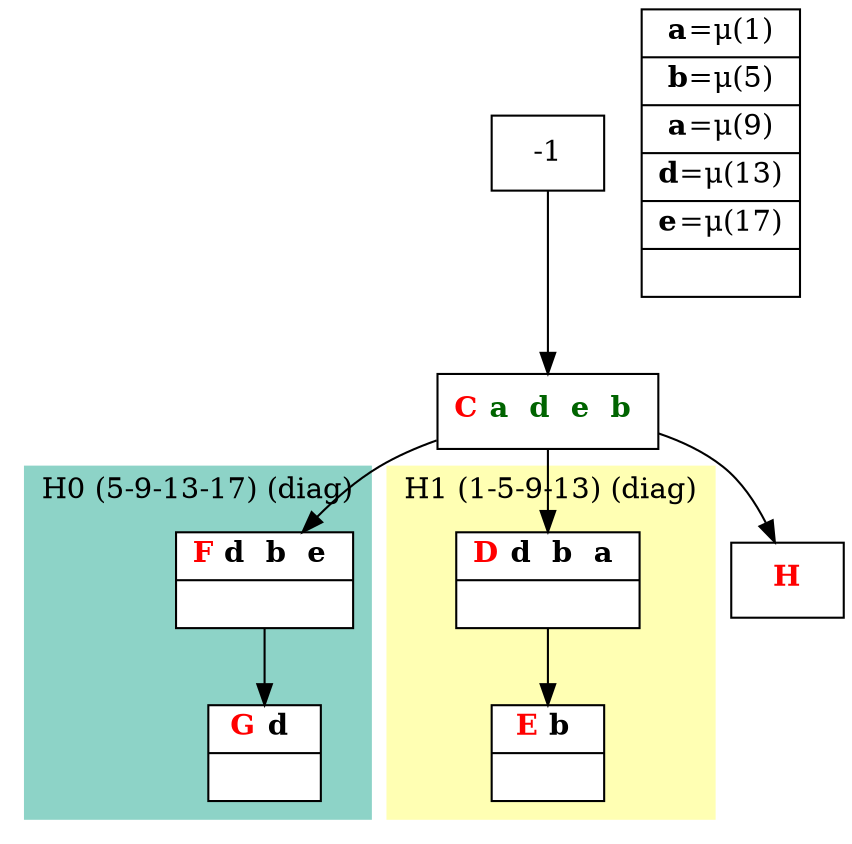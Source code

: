 digraph G {
    node [shape=box];
    subgraph cluster0 {
        node [style=filled,fillcolor=white];
        labeljust="l";
        style=filled;
        color="#8DD3C7";
        H0_0 -> H0_5;
        label="H0 (5-9-13-17) (diag)";
    }
    subgraph cluster1 {
        node [style=filled,fillcolor=white];
        labeljust="l";
        style=filled;
        color="#FFFFB3";
        H1_0 -> H1_5;
        label="H1 (1-5-9-13) (diag)";
    }
     1 [shape=record,label= <{  <FONT COLOR="RED"><b>C</b></FONT> <b><FONT COLOR="DARKGREEN">a </FONT></b> <b><FONT COLOR="DARKGREEN">d </FONT></b> <b><FONT COLOR="DARKGREEN">e </FONT></b> <b><FONT COLOR="DARKGREEN">b </FONT></b>}> ];
     -1  ->  1;
     H1_0 [shape=record,label= <{  <FONT COLOR="RED"><b>D</b></FONT> <b>d </b> <b>b </b> <b>a </b>| }> ];
     1  ->  H1_0;
     H1_5 [shape=record,label= <{  <FONT COLOR="RED"><b>E</b></FONT> <b>b </b>| }> ];
     H0_0 [shape=record,label= <{  <FONT COLOR="RED"><b>F</b></FONT> <b>d </b> <b>b </b> <b>e </b>| }> ];
     1  ->  H0_0;
     H0_5 [shape=record,label= <{  <FONT COLOR="RED"><b>G</b></FONT> <b>d </b>| }> ];
     _1 [shape=record,label= <{  <FONT COLOR="RED"><b>H</b></FONT>}> ];
     1  ->  _1;
    labels [shape=record,label= <{<b>a</b>=&#956;(1) | <b>b</b>=&#956;(5) | <b>a</b>=&#956;(9) | <b>d</b>=&#956;(13) | <b>e</b>=&#956;(17) | }> ];
}
